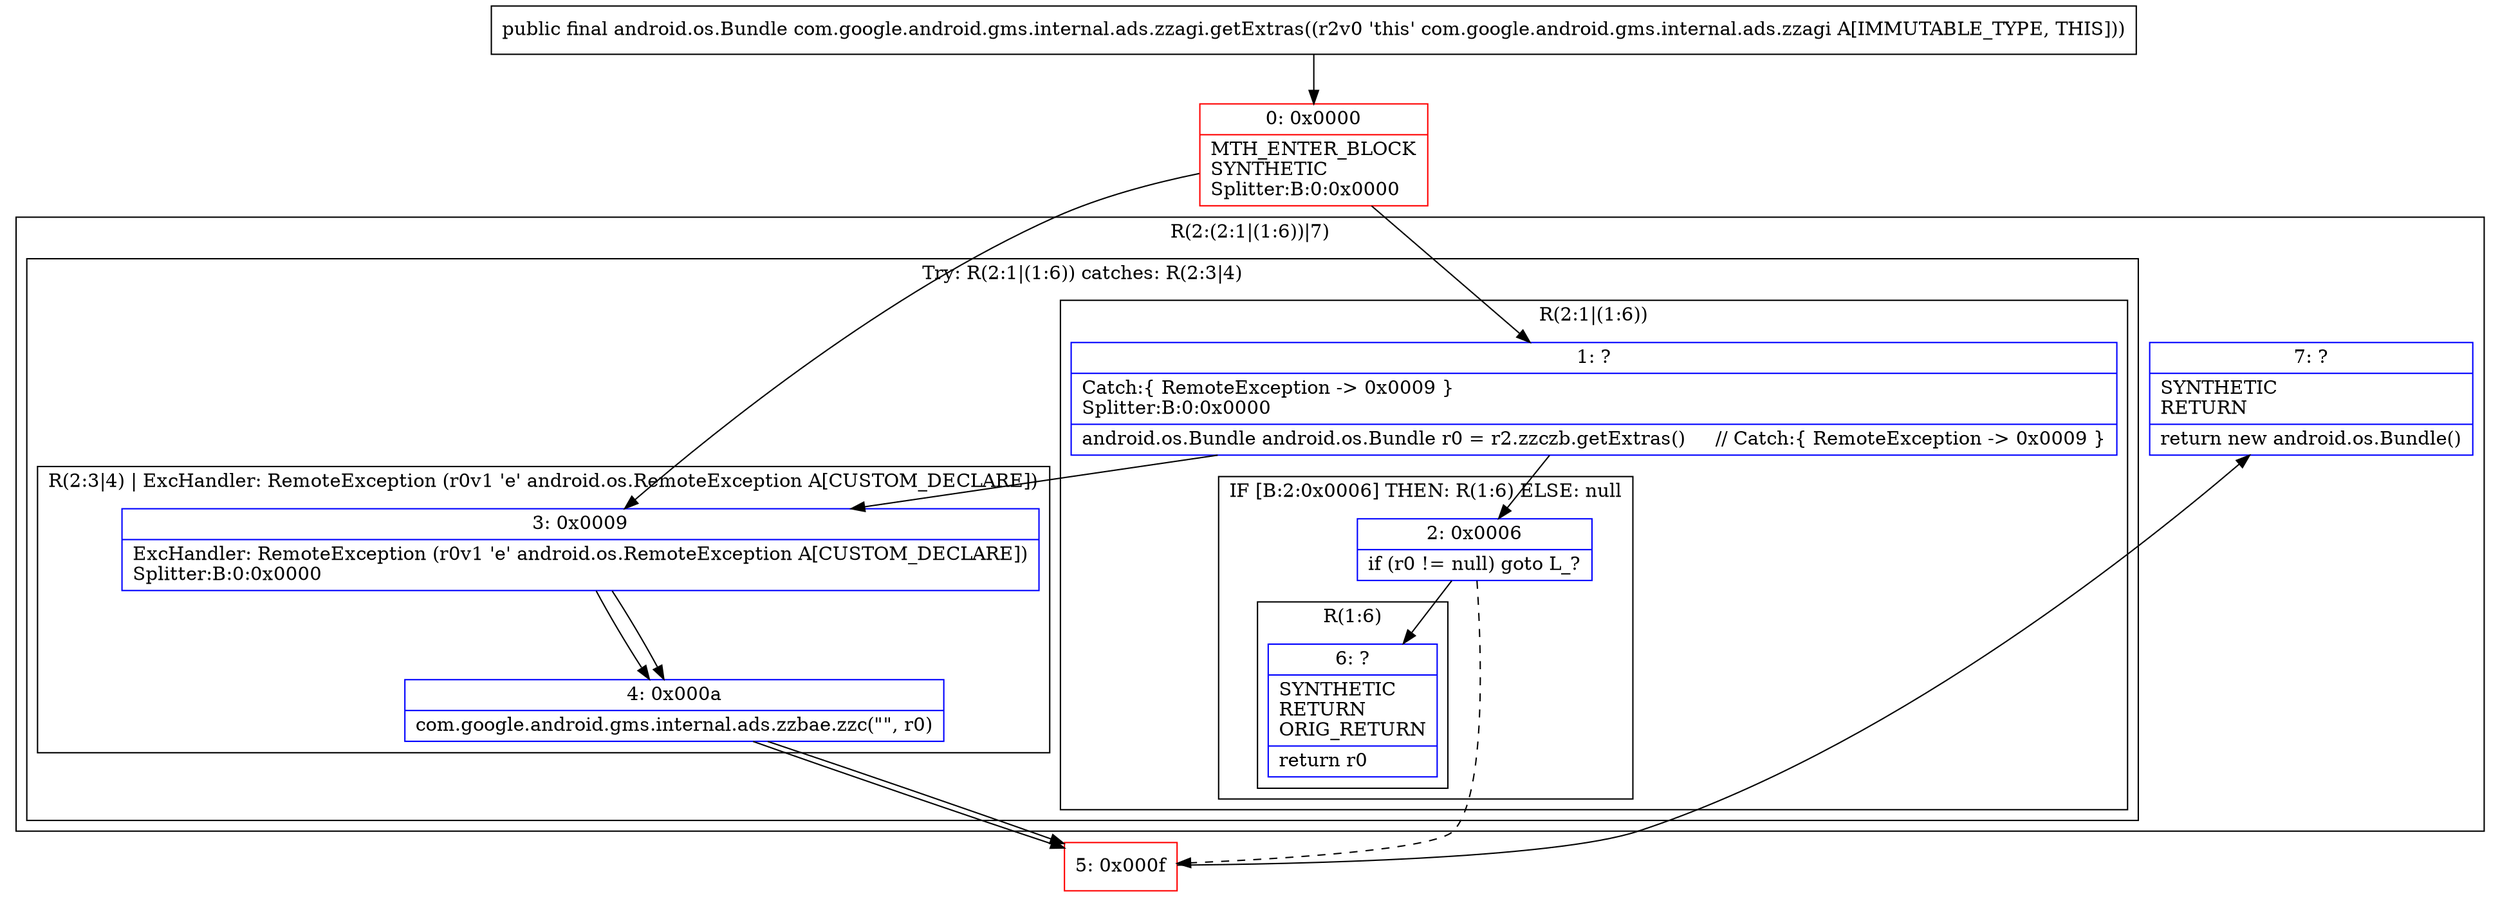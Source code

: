 digraph "CFG forcom.google.android.gms.internal.ads.zzagi.getExtras()Landroid\/os\/Bundle;" {
subgraph cluster_Region_1262935493 {
label = "R(2:(2:1|(1:6))|7)";
node [shape=record,color=blue];
subgraph cluster_TryCatchRegion_627406553 {
label = "Try: R(2:1|(1:6)) catches: R(2:3|4)";
node [shape=record,color=blue];
subgraph cluster_Region_1873705569 {
label = "R(2:1|(1:6))";
node [shape=record,color=blue];
Node_1 [shape=record,label="{1\:\ ?|Catch:\{ RemoteException \-\> 0x0009 \}\lSplitter:B:0:0x0000\l|android.os.Bundle android.os.Bundle r0 = r2.zzczb.getExtras()     \/\/ Catch:\{ RemoteException \-\> 0x0009 \}\l}"];
subgraph cluster_IfRegion_190442007 {
label = "IF [B:2:0x0006] THEN: R(1:6) ELSE: null";
node [shape=record,color=blue];
Node_2 [shape=record,label="{2\:\ 0x0006|if (r0 != null) goto L_?\l}"];
subgraph cluster_Region_1376489523 {
label = "R(1:6)";
node [shape=record,color=blue];
Node_6 [shape=record,label="{6\:\ ?|SYNTHETIC\lRETURN\lORIG_RETURN\l|return r0\l}"];
}
}
}
subgraph cluster_Region_1568935171 {
label = "R(2:3|4) | ExcHandler: RemoteException (r0v1 'e' android.os.RemoteException A[CUSTOM_DECLARE])\l";
node [shape=record,color=blue];
Node_3 [shape=record,label="{3\:\ 0x0009|ExcHandler: RemoteException (r0v1 'e' android.os.RemoteException A[CUSTOM_DECLARE])\lSplitter:B:0:0x0000\l}"];
Node_4 [shape=record,label="{4\:\ 0x000a|com.google.android.gms.internal.ads.zzbae.zzc(\"\", r0)\l}"];
}
}
Node_7 [shape=record,label="{7\:\ ?|SYNTHETIC\lRETURN\l|return new android.os.Bundle()\l}"];
}
subgraph cluster_Region_1568935171 {
label = "R(2:3|4) | ExcHandler: RemoteException (r0v1 'e' android.os.RemoteException A[CUSTOM_DECLARE])\l";
node [shape=record,color=blue];
Node_3 [shape=record,label="{3\:\ 0x0009|ExcHandler: RemoteException (r0v1 'e' android.os.RemoteException A[CUSTOM_DECLARE])\lSplitter:B:0:0x0000\l}"];
Node_4 [shape=record,label="{4\:\ 0x000a|com.google.android.gms.internal.ads.zzbae.zzc(\"\", r0)\l}"];
}
Node_0 [shape=record,color=red,label="{0\:\ 0x0000|MTH_ENTER_BLOCK\lSYNTHETIC\lSplitter:B:0:0x0000\l}"];
Node_5 [shape=record,color=red,label="{5\:\ 0x000f}"];
MethodNode[shape=record,label="{public final android.os.Bundle com.google.android.gms.internal.ads.zzagi.getExtras((r2v0 'this' com.google.android.gms.internal.ads.zzagi A[IMMUTABLE_TYPE, THIS])) }"];
MethodNode -> Node_0;
Node_1 -> Node_3;
Node_1 -> Node_2;
Node_2 -> Node_5[style=dashed];
Node_2 -> Node_6;
Node_3 -> Node_4;
Node_4 -> Node_5;
Node_3 -> Node_4;
Node_4 -> Node_5;
Node_0 -> Node_1;
Node_0 -> Node_3;
Node_5 -> Node_7;
}

